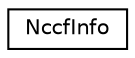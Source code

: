digraph "Graphical Class Hierarchy"
{
  edge [fontname="Helvetica",fontsize="10",labelfontname="Helvetica",labelfontsize="10"];
  node [fontname="Helvetica",fontsize="10",shape=record];
  rankdir="LR";
  Node0 [label="NccfInfo",height=0.2,width=0.4,color="black", fillcolor="white", style="filled",URL="$structkaldi_1_1NccfInfo.html"];
}
